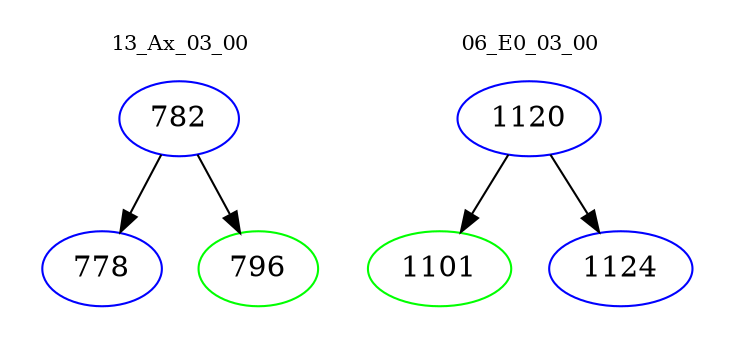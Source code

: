 digraph{
subgraph cluster_0 {
color = white
label = "13_Ax_03_00";
fontsize=10;
T0_782 [label="782", color="blue"]
T0_782 -> T0_778 [color="black"]
T0_778 [label="778", color="blue"]
T0_782 -> T0_796 [color="black"]
T0_796 [label="796", color="green"]
}
subgraph cluster_1 {
color = white
label = "06_E0_03_00";
fontsize=10;
T1_1120 [label="1120", color="blue"]
T1_1120 -> T1_1101 [color="black"]
T1_1101 [label="1101", color="green"]
T1_1120 -> T1_1124 [color="black"]
T1_1124 [label="1124", color="blue"]
}
}

